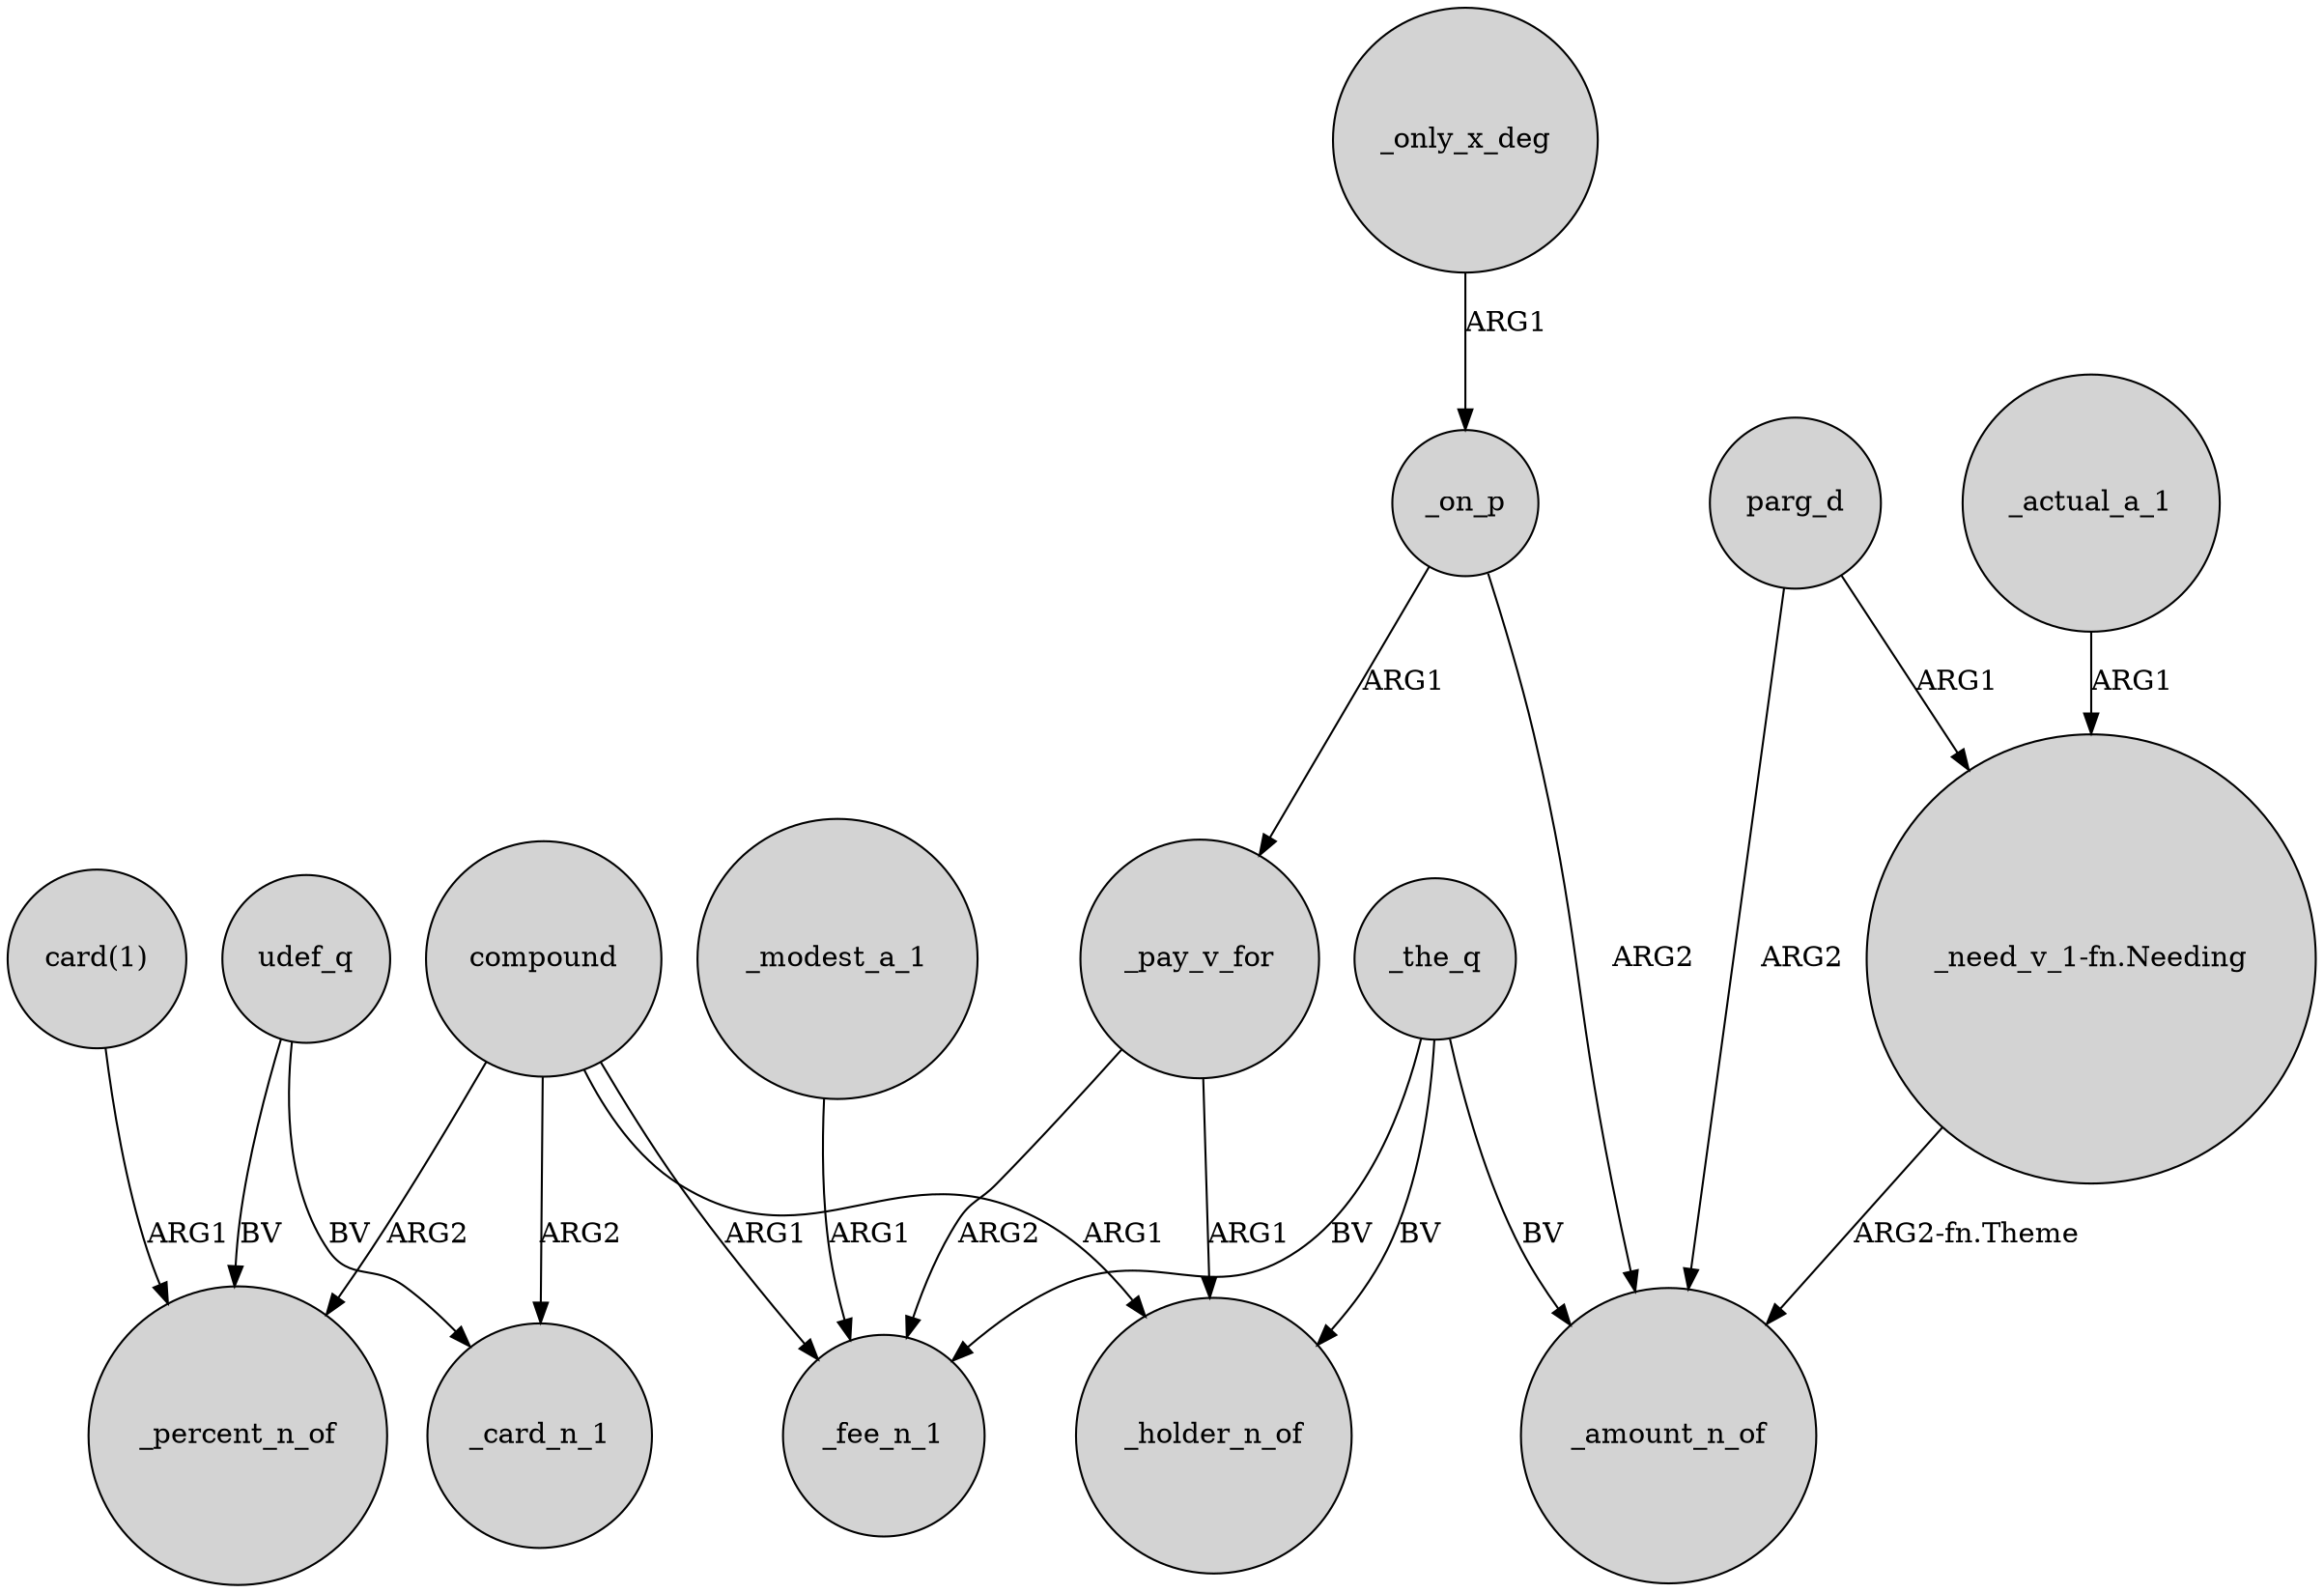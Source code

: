 digraph {
	node [shape=circle style=filled]
	"card(1)" -> _percent_n_of [label=ARG1]
	_the_q -> _amount_n_of [label=BV]
	_the_q -> _fee_n_1 [label=BV]
	_actual_a_1 -> "_need_v_1-fn.Needing" [label=ARG1]
	_the_q -> _holder_n_of [label=BV]
	compound -> _holder_n_of [label=ARG1]
	compound -> _percent_n_of [label=ARG2]
	udef_q -> _card_n_1 [label=BV]
	_modest_a_1 -> _fee_n_1 [label=ARG1]
	parg_d -> "_need_v_1-fn.Needing" [label=ARG1]
	_on_p -> _amount_n_of [label=ARG2]
	"_need_v_1-fn.Needing" -> _amount_n_of [label="ARG2-fn.Theme"]
	parg_d -> _amount_n_of [label=ARG2]
	_only_x_deg -> _on_p [label=ARG1]
	udef_q -> _percent_n_of [label=BV]
	compound -> _card_n_1 [label=ARG2]
	_on_p -> _pay_v_for [label=ARG1]
	compound -> _fee_n_1 [label=ARG1]
	_pay_v_for -> _fee_n_1 [label=ARG2]
	_pay_v_for -> _holder_n_of [label=ARG1]
}
